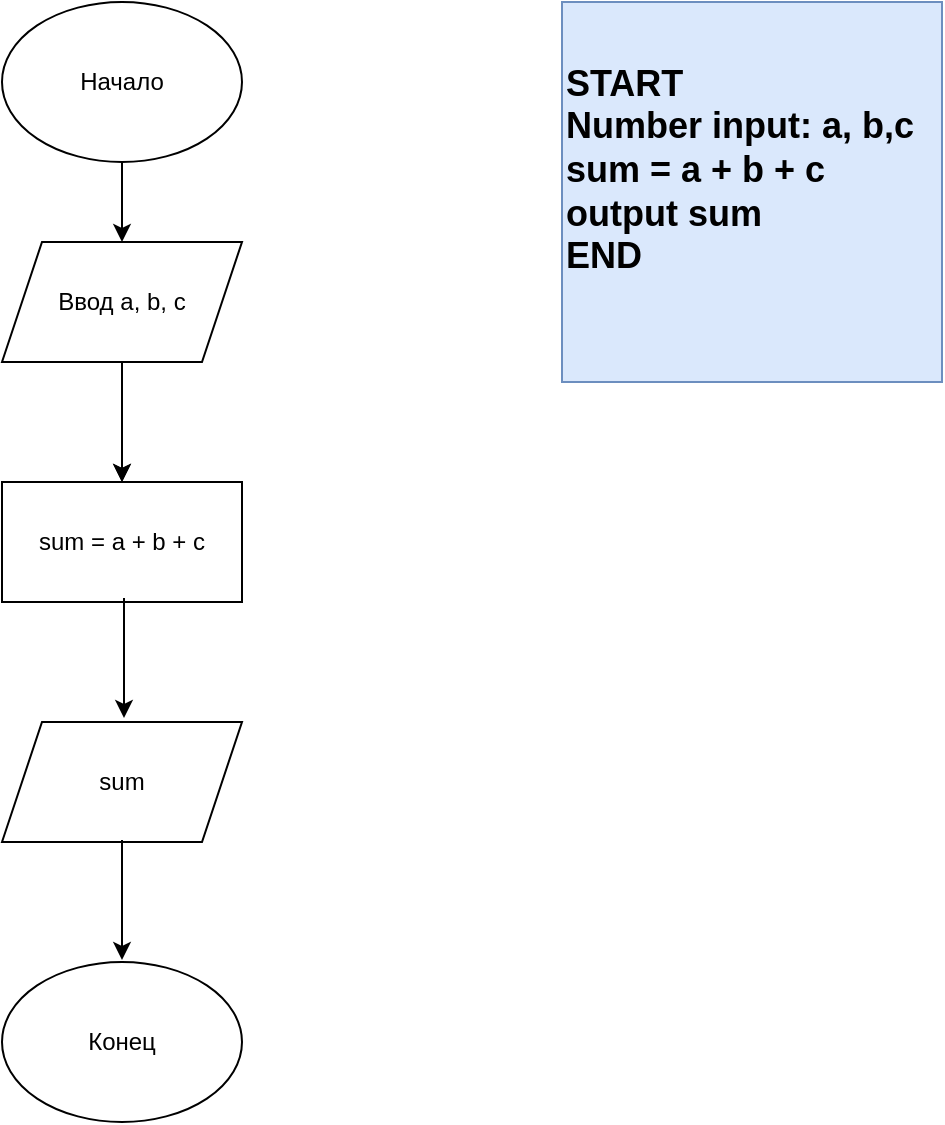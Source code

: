 <mxfile version="24.7.5">
  <diagram name="Страница — 1" id="jIpAIb4nM6Xtgf19QAbd">
    <mxGraphModel dx="1050" dy="621" grid="1" gridSize="10" guides="1" tooltips="1" connect="1" arrows="1" fold="1" page="1" pageScale="1" pageWidth="827" pageHeight="1169" math="0" shadow="0">
      <root>
        <mxCell id="0" />
        <mxCell id="1" parent="0" />
        <mxCell id="h7wWkKV2IdfDdinxVuKd-7" value="" style="edgeStyle=orthogonalEdgeStyle;rounded=0;orthogonalLoop=1;jettySize=auto;html=1;" edge="1" parent="1" source="h7wWkKV2IdfDdinxVuKd-4" target="h7wWkKV2IdfDdinxVuKd-5">
          <mxGeometry relative="1" as="geometry" />
        </mxCell>
        <mxCell id="h7wWkKV2IdfDdinxVuKd-4" value="Начало" style="ellipse;whiteSpace=wrap;html=1;" vertex="1" parent="1">
          <mxGeometry x="320" width="120" height="80" as="geometry" />
        </mxCell>
        <mxCell id="h7wWkKV2IdfDdinxVuKd-11" value="" style="edgeStyle=orthogonalEdgeStyle;rounded=0;orthogonalLoop=1;jettySize=auto;html=1;" edge="1" parent="1" source="h7wWkKV2IdfDdinxVuKd-5">
          <mxGeometry relative="1" as="geometry">
            <mxPoint x="380" y="240" as="targetPoint" />
          </mxGeometry>
        </mxCell>
        <mxCell id="h7wWkKV2IdfDdinxVuKd-13" value="" style="edgeStyle=orthogonalEdgeStyle;rounded=0;orthogonalLoop=1;jettySize=auto;html=1;" edge="1" parent="1" source="h7wWkKV2IdfDdinxVuKd-5" target="h7wWkKV2IdfDdinxVuKd-12">
          <mxGeometry relative="1" as="geometry" />
        </mxCell>
        <mxCell id="h7wWkKV2IdfDdinxVuKd-5" value="Ввод a, b, c" style="shape=parallelogram;perimeter=parallelogramPerimeter;whiteSpace=wrap;html=1;fixedSize=1;" vertex="1" parent="1">
          <mxGeometry x="320" y="120" width="120" height="60" as="geometry" />
        </mxCell>
        <mxCell id="h7wWkKV2IdfDdinxVuKd-12" value="sum = a + b + c" style="rounded=0;whiteSpace=wrap;html=1;" vertex="1" parent="1">
          <mxGeometry x="320" y="240" width="120" height="60" as="geometry" />
        </mxCell>
        <mxCell id="h7wWkKV2IdfDdinxVuKd-14" value="" style="edgeStyle=orthogonalEdgeStyle;rounded=0;orthogonalLoop=1;jettySize=auto;html=1;" edge="1" parent="1">
          <mxGeometry relative="1" as="geometry">
            <mxPoint x="381" y="298" as="sourcePoint" />
            <mxPoint x="381" y="358" as="targetPoint" />
          </mxGeometry>
        </mxCell>
        <mxCell id="h7wWkKV2IdfDdinxVuKd-15" value="sum" style="shape=parallelogram;perimeter=parallelogramPerimeter;whiteSpace=wrap;html=1;fixedSize=1;" vertex="1" parent="1">
          <mxGeometry x="320" y="360" width="120" height="60" as="geometry" />
        </mxCell>
        <mxCell id="h7wWkKV2IdfDdinxVuKd-16" value="Конец" style="ellipse;whiteSpace=wrap;html=1;" vertex="1" parent="1">
          <mxGeometry x="320" y="480" width="120" height="80" as="geometry" />
        </mxCell>
        <mxCell id="h7wWkKV2IdfDdinxVuKd-17" value="" style="edgeStyle=orthogonalEdgeStyle;rounded=0;orthogonalLoop=1;jettySize=auto;html=1;" edge="1" parent="1">
          <mxGeometry relative="1" as="geometry">
            <mxPoint x="380" y="419" as="sourcePoint" />
            <mxPoint x="380" y="479" as="targetPoint" />
          </mxGeometry>
        </mxCell>
        <mxCell id="h7wWkKV2IdfDdinxVuKd-18" value="START&lt;div style=&quot;font-size: 18px;&quot;&gt;Number input: a, b,c&lt;/div&gt;&lt;div style=&quot;font-size: 18px;&quot;&gt;sum = a + b + c&lt;/div&gt;&lt;div style=&quot;font-size: 18px;&quot;&gt;output sum&lt;/div&gt;&lt;div style=&quot;font-size: 18px;&quot;&gt;END&lt;/div&gt;&lt;div style=&quot;font-size: 18px;&quot;&gt;&lt;br style=&quot;font-size: 18px;&quot;&gt;&lt;/div&gt;" style="whiteSpace=wrap;html=1;aspect=fixed;fillColor=#dae8fc;strokeColor=#6c8ebf;align=left;fontStyle=1;fontSize=18;" vertex="1" parent="1">
          <mxGeometry x="600" width="190" height="190" as="geometry" />
        </mxCell>
      </root>
    </mxGraphModel>
  </diagram>
</mxfile>
